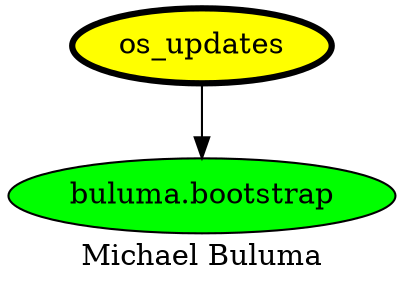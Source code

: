 digraph PhiloDilemma {
  label = "Michael Buluma" ;
  overlap=false
  {
    "os_updates" [fillcolor=yellow style=filled penwidth=3]
    "buluma.bootstrap" [fillcolor=green style=filled]
  }
  "os_updates" -> "buluma.bootstrap"
}
